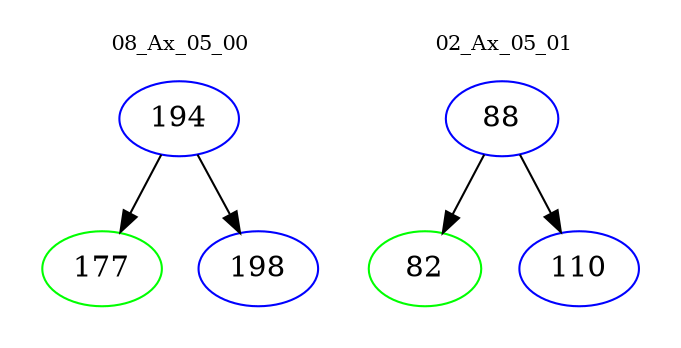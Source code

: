 digraph{
subgraph cluster_0 {
color = white
label = "08_Ax_05_00";
fontsize=10;
T0_194 [label="194", color="blue"]
T0_194 -> T0_177 [color="black"]
T0_177 [label="177", color="green"]
T0_194 -> T0_198 [color="black"]
T0_198 [label="198", color="blue"]
}
subgraph cluster_1 {
color = white
label = "02_Ax_05_01";
fontsize=10;
T1_88 [label="88", color="blue"]
T1_88 -> T1_82 [color="black"]
T1_82 [label="82", color="green"]
T1_88 -> T1_110 [color="black"]
T1_110 [label="110", color="blue"]
}
}

